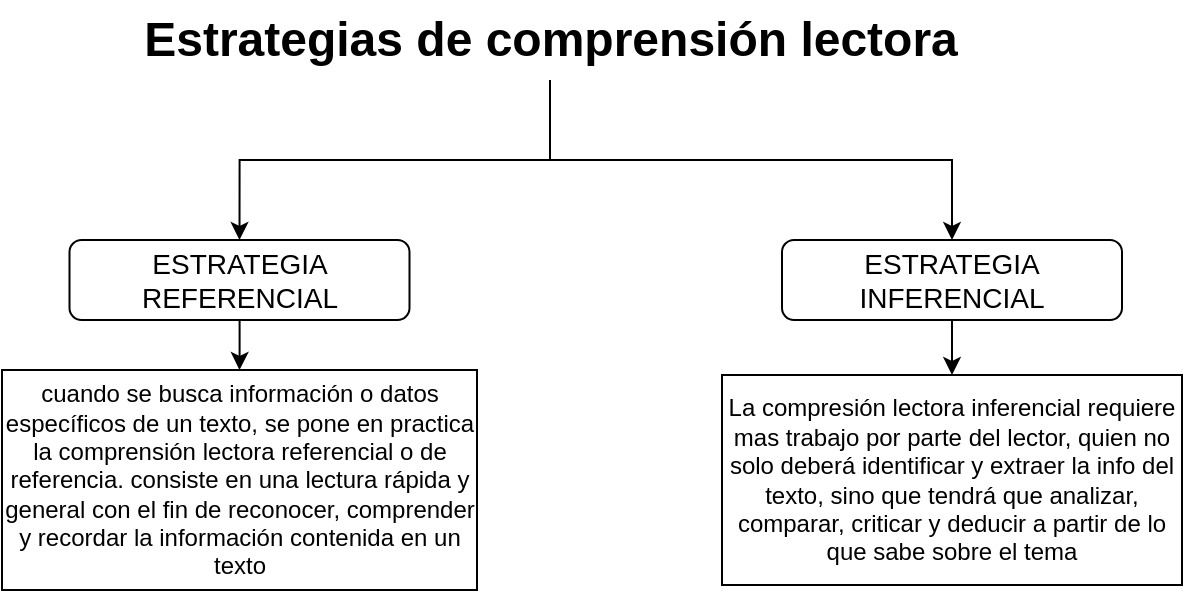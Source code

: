 <mxfile version="13.7.7" type="github">
  <diagram id="C5RBs43oDa-KdzZeNtuy" name="Page-1">
    <mxGraphModel dx="487" dy="535" grid="1" gridSize="10" guides="1" tooltips="1" connect="1" arrows="1" fold="1" page="1" pageScale="1" pageWidth="827" pageHeight="1169" math="0" shadow="0">
      <root>
        <mxCell id="WIyWlLk6GJQsqaUBKTNV-0" />
        <mxCell id="WIyWlLk6GJQsqaUBKTNV-1" parent="WIyWlLk6GJQsqaUBKTNV-0" />
        <mxCell id="n_ZB1tPL2OfmeATOweve-4" style="edgeStyle=orthogonalEdgeStyle;rounded=0;orthogonalLoop=1;jettySize=auto;html=1;entryX=0.5;entryY=0;entryDx=0;entryDy=0;" edge="1" parent="WIyWlLk6GJQsqaUBKTNV-1" source="n_ZB1tPL2OfmeATOweve-1" target="n_ZB1tPL2OfmeATOweve-2">
          <mxGeometry relative="1" as="geometry" />
        </mxCell>
        <mxCell id="n_ZB1tPL2OfmeATOweve-5" style="edgeStyle=orthogonalEdgeStyle;rounded=0;orthogonalLoop=1;jettySize=auto;html=1;" edge="1" parent="WIyWlLk6GJQsqaUBKTNV-1" source="n_ZB1tPL2OfmeATOweve-1" target="n_ZB1tPL2OfmeATOweve-3">
          <mxGeometry relative="1" as="geometry" />
        </mxCell>
        <mxCell id="n_ZB1tPL2OfmeATOweve-1" value="Estrategias de comprensión lectora" style="text;strokeColor=none;fillColor=none;html=1;fontSize=24;fontStyle=1;verticalAlign=middle;align=center;" vertex="1" parent="WIyWlLk6GJQsqaUBKTNV-1">
          <mxGeometry x="199" y="50" width="430" height="40" as="geometry" />
        </mxCell>
        <mxCell id="n_ZB1tPL2OfmeATOweve-9" value="" style="edgeStyle=orthogonalEdgeStyle;rounded=0;orthogonalLoop=1;jettySize=auto;html=1;" edge="1" parent="WIyWlLk6GJQsqaUBKTNV-1" source="n_ZB1tPL2OfmeATOweve-2" target="n_ZB1tPL2OfmeATOweve-7">
          <mxGeometry relative="1" as="geometry" />
        </mxCell>
        <mxCell id="n_ZB1tPL2OfmeATOweve-2" value="&lt;font style=&quot;font-size: 14px&quot;&gt;ESTRATEGIA REFERENCIAL&lt;/font&gt;" style="rounded=1;whiteSpace=wrap;html=1;" vertex="1" parent="WIyWlLk6GJQsqaUBKTNV-1">
          <mxGeometry x="173.75" y="170" width="170" height="40" as="geometry" />
        </mxCell>
        <mxCell id="n_ZB1tPL2OfmeATOweve-11" value="" style="edgeStyle=orthogonalEdgeStyle;rounded=0;orthogonalLoop=1;jettySize=auto;html=1;" edge="1" parent="WIyWlLk6GJQsqaUBKTNV-1" source="n_ZB1tPL2OfmeATOweve-3" target="n_ZB1tPL2OfmeATOweve-8">
          <mxGeometry relative="1" as="geometry" />
        </mxCell>
        <mxCell id="n_ZB1tPL2OfmeATOweve-3" value="&lt;font style=&quot;font-size: 14px&quot;&gt;ESTRATEGIA INFERENCIAL&lt;/font&gt;" style="rounded=1;whiteSpace=wrap;html=1;" vertex="1" parent="WIyWlLk6GJQsqaUBKTNV-1">
          <mxGeometry x="530" y="170" width="170" height="40" as="geometry" />
        </mxCell>
        <mxCell id="n_ZB1tPL2OfmeATOweve-7" value="cuando se busca información o datos específicos de un texto, se pone en practica la comprensión lectora referencial o de referencia. consiste en una lectura rápida y general con el fin de reconocer, comprender y recordar la información contenida en un texto" style="rounded=0;whiteSpace=wrap;html=1;glass=0;sketch=0;" vertex="1" parent="WIyWlLk6GJQsqaUBKTNV-1">
          <mxGeometry x="140" y="235" width="237.5" height="110" as="geometry" />
        </mxCell>
        <mxCell id="n_ZB1tPL2OfmeATOweve-8" value="La compresión lectora inferencial requiere mas trabajo por parte del lector, quien no solo deberá identificar y extraer la info del texto, sino que tendrá que analizar, comparar, criticar y deducir a partir de lo que sabe sobre el tema" style="rounded=0;whiteSpace=wrap;html=1;" vertex="1" parent="WIyWlLk6GJQsqaUBKTNV-1">
          <mxGeometry x="500" y="237.5" width="230" height="105" as="geometry" />
        </mxCell>
      </root>
    </mxGraphModel>
  </diagram>
</mxfile>
